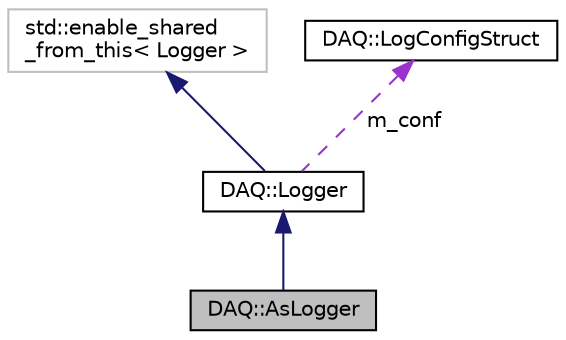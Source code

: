 digraph "DAQ::AsLogger"
{
  edge [fontname="Helvetica",fontsize="10",labelfontname="Helvetica",labelfontsize="10"];
  node [fontname="Helvetica",fontsize="10",shape=record];
  Node3 [label="DAQ::AsLogger",height=0.2,width=0.4,color="black", fillcolor="grey75", style="filled", fontcolor="black"];
  Node4 -> Node3 [dir="back",color="midnightblue",fontsize="10",style="solid",fontname="Helvetica"];
  Node4 [label="DAQ::Logger",height=0.2,width=0.4,color="black", fillcolor="white", style="filled",URL="$classDAQ_1_1Logger.html"];
  Node5 -> Node4 [dir="back",color="midnightblue",fontsize="10",style="solid",fontname="Helvetica"];
  Node5 [label="std::enable_shared\l_from_this\< Logger \>",height=0.2,width=0.4,color="grey75", fillcolor="white", style="filled"];
  Node6 -> Node4 [dir="back",color="darkorchid3",fontsize="10",style="dashed",label=" m_conf" ,fontname="Helvetica"];
  Node6 [label="DAQ::LogConfigStruct",height=0.2,width=0.4,color="black", fillcolor="white", style="filled",URL="$structDAQ_1_1LogConfigStruct.html",tooltip="配置log的结构体，包含所有能够配置的选项 "];
}
